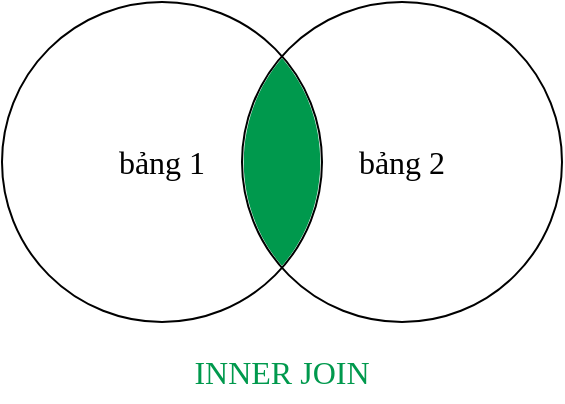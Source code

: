 <mxfile version="26.0.4">
  <diagram name="Page-1" id="XkcrSajp0hY-0S5JVl8f">
    <mxGraphModel dx="494" dy="358" grid="1" gridSize="10" guides="1" tooltips="1" connect="1" arrows="1" fold="1" page="1" pageScale="1" pageWidth="980" pageHeight="690" math="0" shadow="0">
      <root>
        <mxCell id="0" />
        <mxCell id="1" parent="0" />
        <mxCell id="nyQ-7BFK8YCDPpvo6xAb-2" value="bảng 1" style="ellipse;whiteSpace=wrap;html=1;aspect=fixed;fillColor=none;fontFamily=Aptos;fontSize=16;" vertex="1" parent="1">
          <mxGeometry x="200" y="200" width="160" height="160" as="geometry" />
        </mxCell>
        <mxCell id="nyQ-7BFK8YCDPpvo6xAb-3" value="bảng 2" style="ellipse;whiteSpace=wrap;html=1;aspect=fixed;fillColor=none;fontFamily=Aptos;fontSize=16;" vertex="1" parent="1">
          <mxGeometry x="320" y="200" width="160" height="160" as="geometry" />
        </mxCell>
        <mxCell id="nyQ-7BFK8YCDPpvo6xAb-4" value="INNER JOIN" style="text;html=1;align=center;verticalAlign=middle;whiteSpace=wrap;rounded=0;fontFamily=Aptos;fontSize=16;fontColor=#00994D;" vertex="1" parent="1">
          <mxGeometry x="280" y="370" width="120" height="30" as="geometry" />
        </mxCell>
        <mxCell id="nyQ-7BFK8YCDPpvo6xAb-6" value="" style="whiteSpace=wrap;html=1;shape=mxgraph.basic.pointed_oval;fillColor=#00994D;strokeColor=none;" vertex="1" parent="1">
          <mxGeometry x="314.5" y="228" width="51" height="104" as="geometry" />
        </mxCell>
      </root>
    </mxGraphModel>
  </diagram>
</mxfile>
